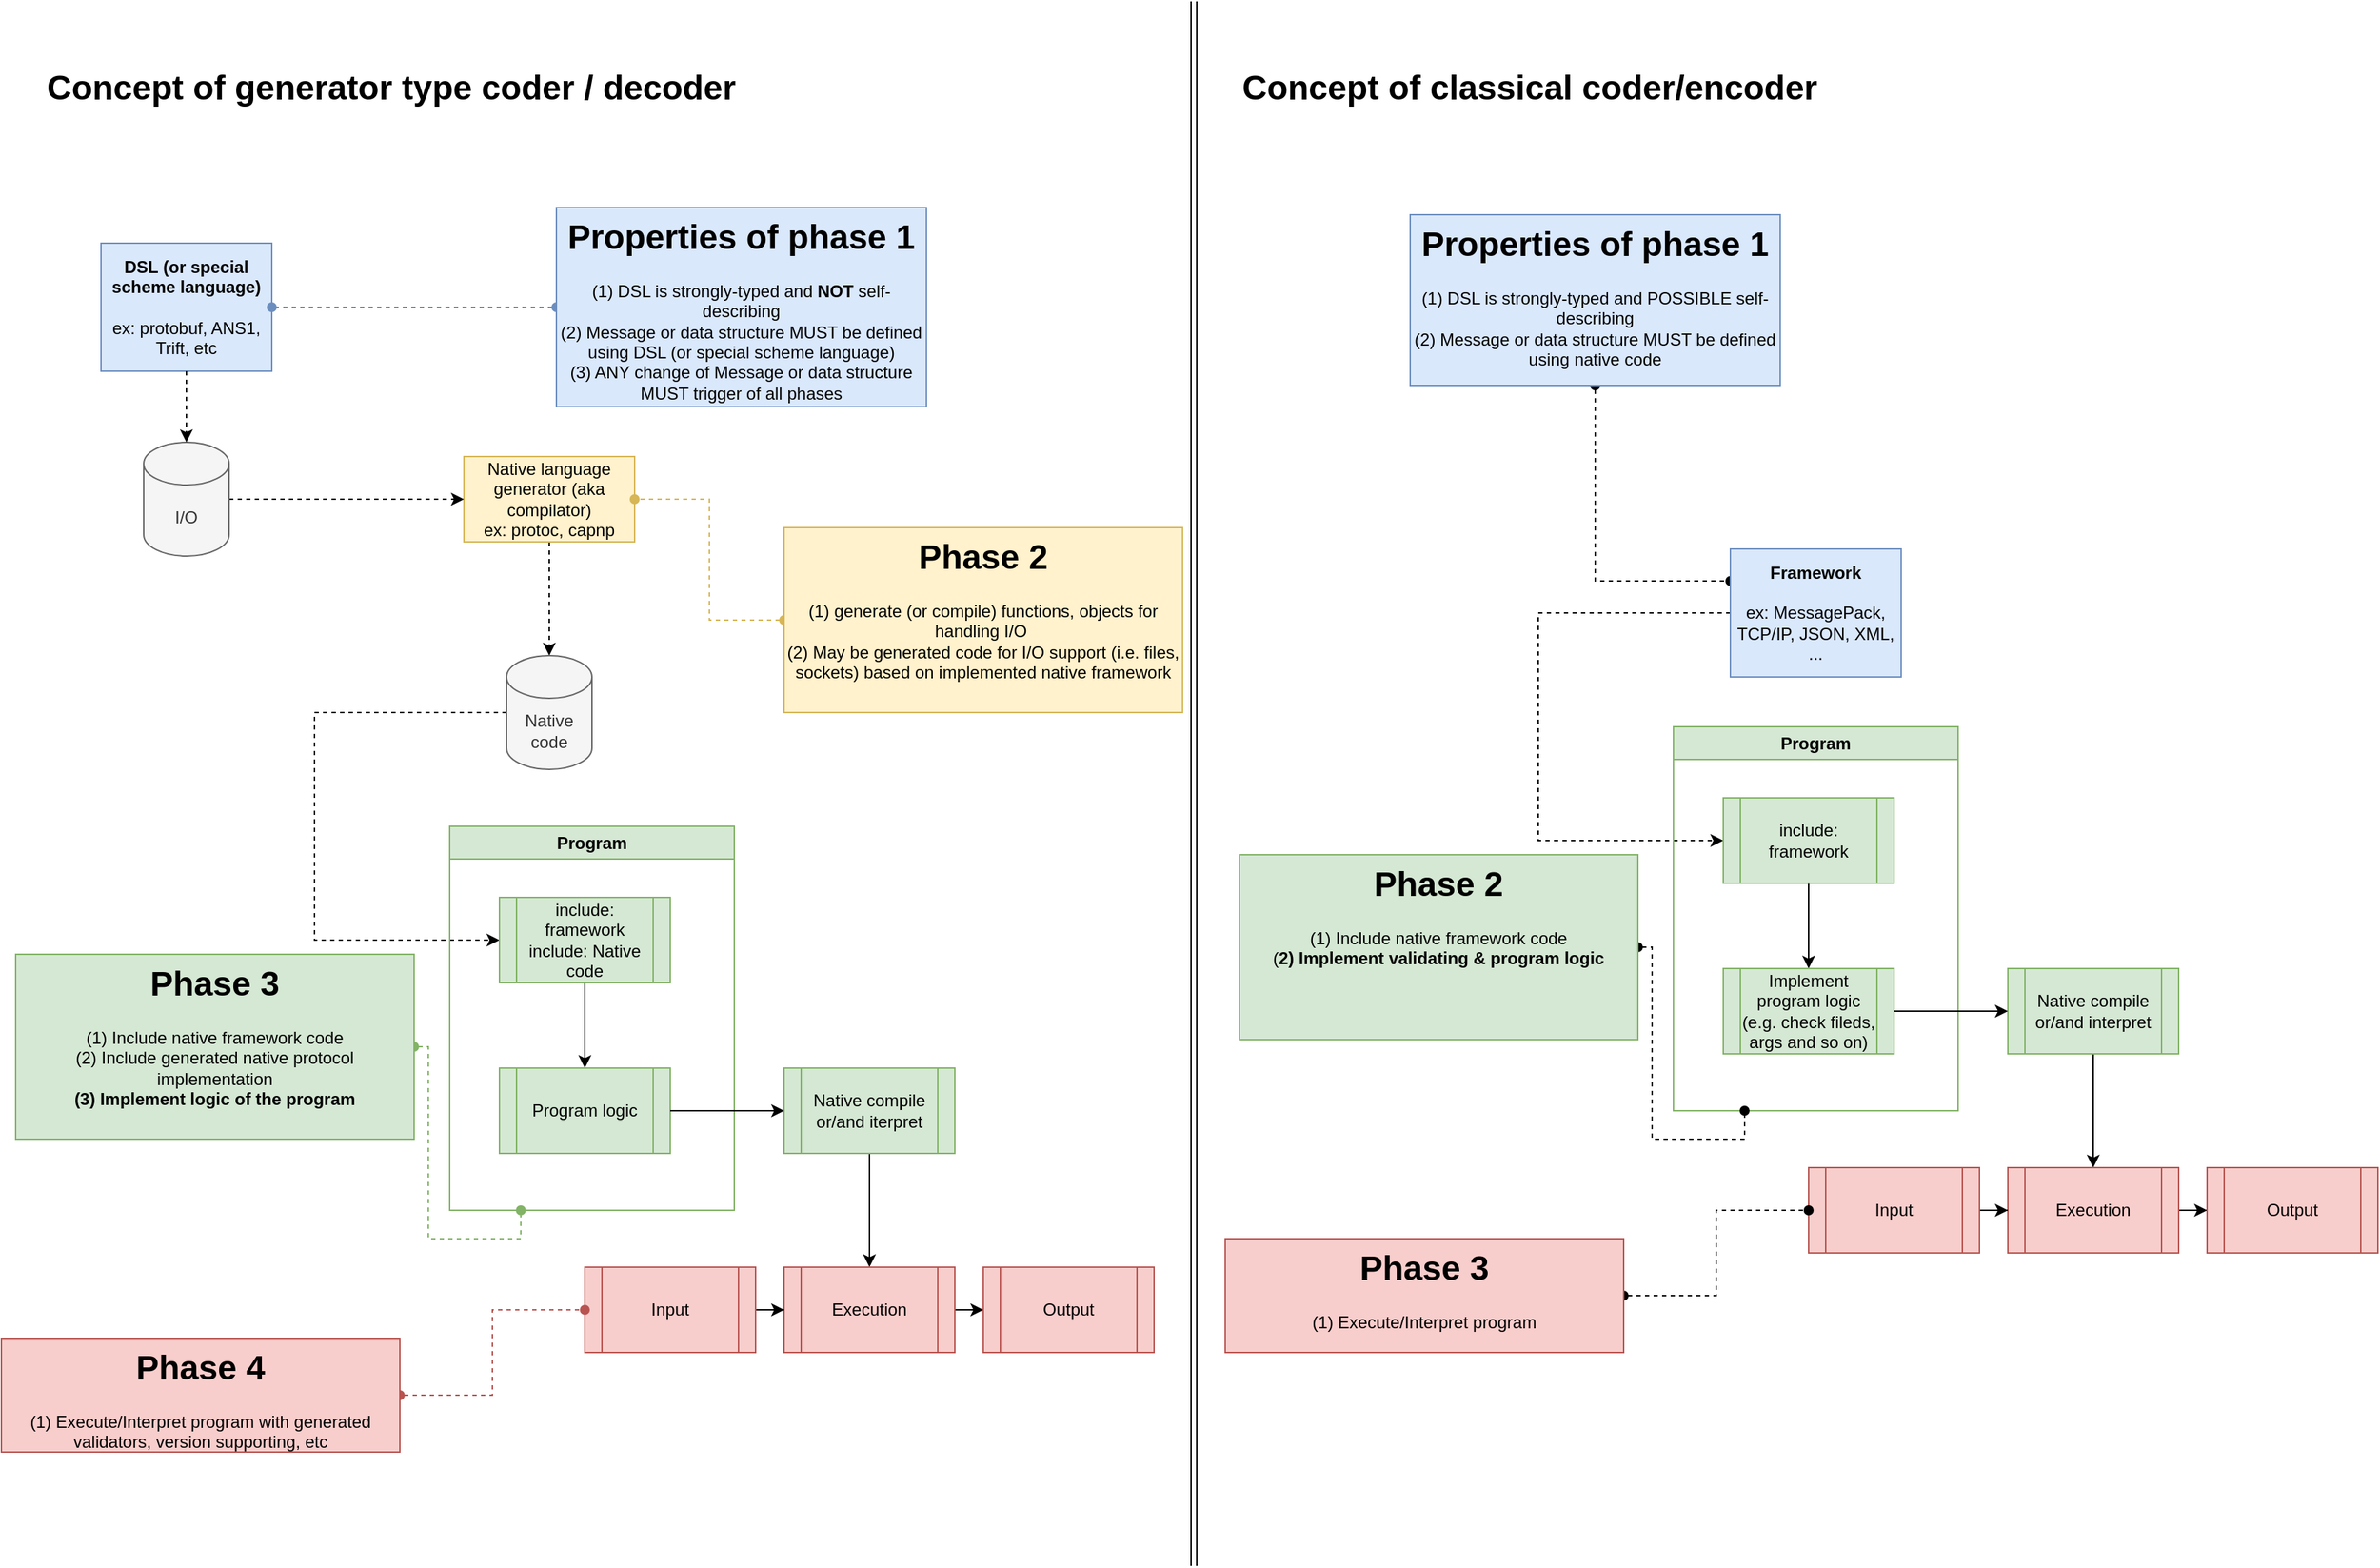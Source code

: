 <mxfile version="26.2.15" pages="3">
  <diagram name="Abstract | Generator (NOT self described) vs classical encoder (self described)" id="X5OAG5Ydf3balr8mXAgO">
    <mxGraphModel dx="925" dy="706" grid="1" gridSize="10" guides="1" tooltips="1" connect="1" arrows="1" fold="1" page="1" pageScale="1" pageWidth="850" pageHeight="1100" math="0" shadow="0">
      <root>
        <mxCell id="0" />
        <mxCell id="1" parent="0" />
        <mxCell id="KIn11yNOHkgd2Ri82VPq-1" value="&lt;b&gt;DSL&amp;nbsp;&lt;span style=&quot;text-align: left;&quot;&gt;(or special scheme language)&lt;br&gt;&lt;/span&gt;&lt;/b&gt;&lt;br&gt;ex: protobuf, ANS1, Trift, etc" style="rounded=0;whiteSpace=wrap;html=1;fillColor=#dae8fc;strokeColor=#6c8ebf;" vertex="1" parent="1">
          <mxGeometry x="80" y="170" width="120" height="90" as="geometry" />
        </mxCell>
        <mxCell id="KIn11yNOHkgd2Ri82VPq-2" value="&lt;h1 style=&quot;margin-top: 0px;&quot;&gt;Concept of generator type coder / decoder&lt;/h1&gt;&lt;p&gt;&lt;br&gt;&lt;/p&gt;" style="text;html=1;whiteSpace=wrap;overflow=hidden;rounded=0;" vertex="1" parent="1">
          <mxGeometry x="40" y="40" width="710" height="120" as="geometry" />
        </mxCell>
        <mxCell id="KIn11yNOHkgd2Ri82VPq-8" style="edgeStyle=orthogonalEdgeStyle;rounded=0;orthogonalLoop=1;jettySize=auto;html=1;dashed=1;" edge="1" parent="1" source="KIn11yNOHkgd2Ri82VPq-3" target="KIn11yNOHkgd2Ri82VPq-7">
          <mxGeometry relative="1" as="geometry" />
        </mxCell>
        <mxCell id="KIn11yNOHkgd2Ri82VPq-3" value="Native language generator (aka compilator)&lt;br&gt;ex: protoc, capnp" style="rounded=0;whiteSpace=wrap;html=1;fillColor=#fff2cc;strokeColor=#d6b656;" vertex="1" parent="1">
          <mxGeometry x="335" y="320" width="120" height="60" as="geometry" />
        </mxCell>
        <mxCell id="KIn11yNOHkgd2Ri82VPq-6" style="edgeStyle=orthogonalEdgeStyle;rounded=0;orthogonalLoop=1;jettySize=auto;html=1;dashed=1;" edge="1" parent="1" source="KIn11yNOHkgd2Ri82VPq-4" target="KIn11yNOHkgd2Ri82VPq-3">
          <mxGeometry relative="1" as="geometry" />
        </mxCell>
        <mxCell id="KIn11yNOHkgd2Ri82VPq-4" value="I/O" style="shape=cylinder3;whiteSpace=wrap;html=1;boundedLbl=1;backgroundOutline=1;size=15;fillColor=#f5f5f5;fontColor=#333333;strokeColor=#666666;" vertex="1" parent="1">
          <mxGeometry x="110" y="310" width="60" height="80" as="geometry" />
        </mxCell>
        <mxCell id="KIn11yNOHkgd2Ri82VPq-5" style="edgeStyle=orthogonalEdgeStyle;rounded=0;orthogonalLoop=1;jettySize=auto;html=1;entryX=0.5;entryY=0;entryDx=0;entryDy=0;entryPerimeter=0;dashed=1;" edge="1" parent="1" source="KIn11yNOHkgd2Ri82VPq-1" target="KIn11yNOHkgd2Ri82VPq-4">
          <mxGeometry relative="1" as="geometry" />
        </mxCell>
        <mxCell id="KIn11yNOHkgd2Ri82VPq-10" style="edgeStyle=orthogonalEdgeStyle;rounded=0;orthogonalLoop=1;jettySize=auto;html=1;entryX=0;entryY=0.5;entryDx=0;entryDy=0;dashed=1;" edge="1" parent="1" source="KIn11yNOHkgd2Ri82VPq-7" target="KIn11yNOHkgd2Ri82VPq-9">
          <mxGeometry relative="1" as="geometry">
            <Array as="points">
              <mxPoint x="230" y="500" />
              <mxPoint x="230" y="660" />
            </Array>
          </mxGeometry>
        </mxCell>
        <mxCell id="KIn11yNOHkgd2Ri82VPq-7" value="Native code" style="shape=cylinder3;whiteSpace=wrap;html=1;boundedLbl=1;backgroundOutline=1;size=15;fillColor=#f5f5f5;fontColor=#333333;strokeColor=#666666;" vertex="1" parent="1">
          <mxGeometry x="365" y="460" width="60" height="80" as="geometry" />
        </mxCell>
        <mxCell id="KIn11yNOHkgd2Ri82VPq-12" value="Program" style="swimlane;whiteSpace=wrap;html=1;fillColor=#d5e8d4;strokeColor=#82b366;" vertex="1" parent="1">
          <mxGeometry x="325" y="580" width="200" height="270" as="geometry" />
        </mxCell>
        <mxCell id="KIn11yNOHkgd2Ri82VPq-14" style="edgeStyle=orthogonalEdgeStyle;rounded=0;orthogonalLoop=1;jettySize=auto;html=1;" edge="1" parent="KIn11yNOHkgd2Ri82VPq-12" source="KIn11yNOHkgd2Ri82VPq-9" target="KIn11yNOHkgd2Ri82VPq-13">
          <mxGeometry relative="1" as="geometry" />
        </mxCell>
        <mxCell id="KIn11yNOHkgd2Ri82VPq-9" value="include: framework&lt;br&gt;include: Native code" style="shape=process;whiteSpace=wrap;html=1;backgroundOutline=1;fillColor=#d5e8d4;strokeColor=#82b366;" vertex="1" parent="KIn11yNOHkgd2Ri82VPq-12">
          <mxGeometry x="35" y="50" width="120" height="60" as="geometry" />
        </mxCell>
        <mxCell id="KIn11yNOHkgd2Ri82VPq-13" value="Program logic" style="shape=process;whiteSpace=wrap;html=1;backgroundOutline=1;fillColor=#d5e8d4;strokeColor=#82b366;" vertex="1" parent="KIn11yNOHkgd2Ri82VPq-12">
          <mxGeometry x="35" y="170" width="120" height="60" as="geometry" />
        </mxCell>
        <mxCell id="KIn11yNOHkgd2Ri82VPq-19" style="edgeStyle=orthogonalEdgeStyle;rounded=0;orthogonalLoop=1;jettySize=auto;html=1;" edge="1" parent="1" source="KIn11yNOHkgd2Ri82VPq-16" target="KIn11yNOHkgd2Ri82VPq-18">
          <mxGeometry relative="1" as="geometry" />
        </mxCell>
        <mxCell id="KIn11yNOHkgd2Ri82VPq-16" value="Native compile or/and iterpret" style="shape=process;whiteSpace=wrap;html=1;backgroundOutline=1;fillColor=#d5e8d4;strokeColor=#82b366;" vertex="1" parent="1">
          <mxGeometry x="560" y="750" width="120" height="60" as="geometry" />
        </mxCell>
        <mxCell id="KIn11yNOHkgd2Ri82VPq-17" style="edgeStyle=orthogonalEdgeStyle;rounded=0;orthogonalLoop=1;jettySize=auto;html=1;entryX=0;entryY=0.5;entryDx=0;entryDy=0;" edge="1" parent="1" source="KIn11yNOHkgd2Ri82VPq-13" target="KIn11yNOHkgd2Ri82VPq-16">
          <mxGeometry relative="1" as="geometry" />
        </mxCell>
        <mxCell id="KIn11yNOHkgd2Ri82VPq-25" style="edgeStyle=orthogonalEdgeStyle;rounded=0;orthogonalLoop=1;jettySize=auto;html=1;" edge="1" parent="1" source="KIn11yNOHkgd2Ri82VPq-18" target="KIn11yNOHkgd2Ri82VPq-24">
          <mxGeometry relative="1" as="geometry" />
        </mxCell>
        <mxCell id="KIn11yNOHkgd2Ri82VPq-18" value="Execution" style="shape=process;whiteSpace=wrap;html=1;backgroundOutline=1;fillColor=#f8cecc;strokeColor=#b85450;" vertex="1" parent="1">
          <mxGeometry x="560" y="890" width="120" height="60" as="geometry" />
        </mxCell>
        <mxCell id="KIn11yNOHkgd2Ri82VPq-23" style="edgeStyle=orthogonalEdgeStyle;rounded=0;orthogonalLoop=1;jettySize=auto;html=1;" edge="1" parent="1" source="KIn11yNOHkgd2Ri82VPq-22" target="KIn11yNOHkgd2Ri82VPq-18">
          <mxGeometry relative="1" as="geometry" />
        </mxCell>
        <mxCell id="KIn11yNOHkgd2Ri82VPq-22" value="Input" style="shape=process;whiteSpace=wrap;html=1;backgroundOutline=1;fillColor=#f8cecc;strokeColor=#b85450;" vertex="1" parent="1">
          <mxGeometry x="420" y="890" width="120" height="60" as="geometry" />
        </mxCell>
        <mxCell id="KIn11yNOHkgd2Ri82VPq-24" value="Output" style="shape=process;whiteSpace=wrap;html=1;backgroundOutline=1;fillColor=#f8cecc;strokeColor=#b85450;" vertex="1" parent="1">
          <mxGeometry x="700" y="890" width="120" height="60" as="geometry" />
        </mxCell>
        <mxCell id="KIn11yNOHkgd2Ri82VPq-27" style="edgeStyle=orthogonalEdgeStyle;rounded=0;orthogonalLoop=1;jettySize=auto;html=1;entryX=1;entryY=0.5;entryDx=0;entryDy=0;dashed=1;startArrow=oval;startFill=1;endArrow=oval;endFill=1;fillColor=#dae8fc;strokeColor=#6c8ebf;" edge="1" parent="1" source="KIn11yNOHkgd2Ri82VPq-26" target="KIn11yNOHkgd2Ri82VPq-1">
          <mxGeometry relative="1" as="geometry" />
        </mxCell>
        <mxCell id="KIn11yNOHkgd2Ri82VPq-26" value="&lt;h1 style=&quot;margin-top: 0px;&quot;&gt;Properties of phase 1&lt;/h1&gt;&lt;p&gt;(1) DSL is strongly-typed and&amp;nbsp;&lt;b style=&quot;background-color: transparent; color: light-dark(rgb(0, 0, 0), rgb(255, 255, 255));&quot;&gt;NOT&amp;nbsp;&lt;/b&gt;&lt;span style=&quot;background-color: transparent; color: light-dark(rgb(0, 0, 0), rgb(255, 255, 255));&quot;&gt;self-describing&lt;br&gt;&lt;/span&gt;&lt;span style=&quot;background-color: transparent; color: light-dark(rgb(0, 0, 0), rgb(255, 255, 255));&quot;&gt;(2) Message or data structure MUST be defined using DSL (or special scheme language)&lt;br&gt;&lt;/span&gt;&lt;span style=&quot;background-color: transparent; color: light-dark(rgb(0, 0, 0), rgb(255, 255, 255));&quot;&gt;(3) ANY change of Message or data structure MUST trigger of all phases&lt;/span&gt;&lt;/p&gt;" style="text;html=1;whiteSpace=wrap;overflow=hidden;rounded=0;fillColor=#dae8fc;strokeColor=#6c8ebf;align=center;" vertex="1" parent="1">
          <mxGeometry x="400" y="145" width="260" height="140" as="geometry" />
        </mxCell>
        <mxCell id="KIn11yNOHkgd2Ri82VPq-29" style="edgeStyle=orthogonalEdgeStyle;rounded=0;orthogonalLoop=1;jettySize=auto;html=1;entryX=1;entryY=0.5;entryDx=0;entryDy=0;fillColor=#fff2cc;strokeColor=#d6b656;dashed=1;startArrow=oval;startFill=1;endArrow=oval;endFill=1;" edge="1" parent="1" source="KIn11yNOHkgd2Ri82VPq-28" target="KIn11yNOHkgd2Ri82VPq-3">
          <mxGeometry relative="1" as="geometry" />
        </mxCell>
        <mxCell id="KIn11yNOHkgd2Ri82VPq-28" value="&lt;h1 style=&quot;margin-top: 0px;&quot;&gt;Phase 2&lt;/h1&gt;&lt;p&gt;(1) generate (or compile) functions, objects for handling I/O&amp;nbsp;&lt;br&gt;(2) May be generated code for I/O support (i.e. files, sockets) based on implemented native framework&lt;/p&gt;" style="text;html=1;whiteSpace=wrap;overflow=hidden;rounded=0;fillColor=#fff2cc;strokeColor=#d6b656;align=center;" vertex="1" parent="1">
          <mxGeometry x="560" y="370" width="280" height="130" as="geometry" />
        </mxCell>
        <mxCell id="KIn11yNOHkgd2Ri82VPq-31" style="edgeStyle=orthogonalEdgeStyle;rounded=0;orthogonalLoop=1;jettySize=auto;html=1;entryX=0.25;entryY=1;entryDx=0;entryDy=0;dashed=1;startArrow=oval;startFill=1;endArrow=oval;endFill=1;fillColor=#d5e8d4;strokeColor=#82b366;" edge="1" parent="1" source="KIn11yNOHkgd2Ri82VPq-30" target="KIn11yNOHkgd2Ri82VPq-12">
          <mxGeometry relative="1" as="geometry">
            <Array as="points">
              <mxPoint x="310" y="735" />
              <mxPoint x="310" y="870" />
              <mxPoint x="375" y="870" />
            </Array>
          </mxGeometry>
        </mxCell>
        <mxCell id="KIn11yNOHkgd2Ri82VPq-30" value="&lt;h1 style=&quot;margin-top: 0px;&quot;&gt;Phase 3&lt;/h1&gt;&lt;p&gt;(1) Include native framework code&lt;br&gt;(2) Include generated native protocol implementation&lt;br&gt;&lt;b&gt;(3) Implement logic of the program&lt;/b&gt;&lt;/p&gt;" style="text;html=1;whiteSpace=wrap;overflow=hidden;rounded=0;fillColor=#d5e8d4;strokeColor=#82b366;align=center;" vertex="1" parent="1">
          <mxGeometry x="20" y="670" width="280" height="130" as="geometry" />
        </mxCell>
        <mxCell id="KIn11yNOHkgd2Ri82VPq-33" style="edgeStyle=orthogonalEdgeStyle;rounded=0;orthogonalLoop=1;jettySize=auto;html=1;entryX=0;entryY=0.5;entryDx=0;entryDy=0;dashed=1;startArrow=oval;startFill=1;endArrow=oval;endFill=1;fillColor=#f8cecc;strokeColor=#b85450;" edge="1" parent="1" source="KIn11yNOHkgd2Ri82VPq-32" target="KIn11yNOHkgd2Ri82VPq-22">
          <mxGeometry relative="1" as="geometry" />
        </mxCell>
        <mxCell id="KIn11yNOHkgd2Ri82VPq-32" value="&lt;h1 style=&quot;margin-top: 0px;&quot;&gt;Phase 4&lt;/h1&gt;&lt;p&gt;(1) Execute/Interpret program with generated validators, version supporting, etc&lt;/p&gt;" style="text;html=1;whiteSpace=wrap;overflow=hidden;rounded=0;fillColor=#f8cecc;strokeColor=#b85450;align=center;" vertex="1" parent="1">
          <mxGeometry x="10" y="940" width="280" height="80" as="geometry" />
        </mxCell>
        <mxCell id="KIn11yNOHkgd2Ri82VPq-35" value="&lt;h1 style=&quot;margin-top: 0px;&quot;&gt;Concept of classical coder/encoder&lt;/h1&gt;" style="text;html=1;whiteSpace=wrap;overflow=hidden;rounded=0;" vertex="1" parent="1">
          <mxGeometry x="880" y="40" width="710" height="120" as="geometry" />
        </mxCell>
        <mxCell id="KIn11yNOHkgd2Ri82VPq-41" style="edgeStyle=orthogonalEdgeStyle;rounded=0;orthogonalLoop=1;jettySize=auto;html=1;entryX=0;entryY=0.5;entryDx=0;entryDy=0;dashed=1;exitX=0;exitY=0.5;exitDx=0;exitDy=0;" edge="1" parent="1" source="KIn11yNOHkgd2Ri82VPq-63" target="KIn11yNOHkgd2Ri82VPq-45">
          <mxGeometry relative="1" as="geometry">
            <Array as="points">
              <mxPoint x="1240" y="430" />
              <mxPoint x="1090" y="430" />
              <mxPoint x="1090" y="590" />
            </Array>
            <mxPoint x="1225" y="430" as="sourcePoint" />
          </mxGeometry>
        </mxCell>
        <mxCell id="KIn11yNOHkgd2Ri82VPq-43" value="Program" style="swimlane;whiteSpace=wrap;html=1;fillColor=#d5e8d4;strokeColor=#82b366;" vertex="1" parent="1">
          <mxGeometry x="1185" y="510" width="200" height="270" as="geometry" />
        </mxCell>
        <mxCell id="KIn11yNOHkgd2Ri82VPq-44" style="edgeStyle=orthogonalEdgeStyle;rounded=0;orthogonalLoop=1;jettySize=auto;html=1;" edge="1" parent="KIn11yNOHkgd2Ri82VPq-43" source="KIn11yNOHkgd2Ri82VPq-45" target="KIn11yNOHkgd2Ri82VPq-46">
          <mxGeometry relative="1" as="geometry" />
        </mxCell>
        <mxCell id="KIn11yNOHkgd2Ri82VPq-45" value="include: framework" style="shape=process;whiteSpace=wrap;html=1;backgroundOutline=1;fillColor=#d5e8d4;strokeColor=#82b366;" vertex="1" parent="KIn11yNOHkgd2Ri82VPq-43">
          <mxGeometry x="35" y="50" width="120" height="60" as="geometry" />
        </mxCell>
        <mxCell id="KIn11yNOHkgd2Ri82VPq-46" value="Implement program logic&lt;br&gt;(e.g. check fileds, args and so on)" style="shape=process;whiteSpace=wrap;html=1;backgroundOutline=1;fillColor=#d5e8d4;strokeColor=#82b366;" vertex="1" parent="KIn11yNOHkgd2Ri82VPq-43">
          <mxGeometry x="35" y="170" width="120" height="60" as="geometry" />
        </mxCell>
        <mxCell id="KIn11yNOHkgd2Ri82VPq-47" style="edgeStyle=orthogonalEdgeStyle;rounded=0;orthogonalLoop=1;jettySize=auto;html=1;" edge="1" parent="1" source="KIn11yNOHkgd2Ri82VPq-48" target="KIn11yNOHkgd2Ri82VPq-51">
          <mxGeometry relative="1" as="geometry" />
        </mxCell>
        <mxCell id="KIn11yNOHkgd2Ri82VPq-48" value="Native compile or/and interpret" style="shape=process;whiteSpace=wrap;html=1;backgroundOutline=1;fillColor=#d5e8d4;strokeColor=#82b366;" vertex="1" parent="1">
          <mxGeometry x="1420" y="680" width="120" height="60" as="geometry" />
        </mxCell>
        <mxCell id="KIn11yNOHkgd2Ri82VPq-49" style="edgeStyle=orthogonalEdgeStyle;rounded=0;orthogonalLoop=1;jettySize=auto;html=1;entryX=0;entryY=0.5;entryDx=0;entryDy=0;" edge="1" parent="1" source="KIn11yNOHkgd2Ri82VPq-46" target="KIn11yNOHkgd2Ri82VPq-48">
          <mxGeometry relative="1" as="geometry" />
        </mxCell>
        <mxCell id="KIn11yNOHkgd2Ri82VPq-50" style="edgeStyle=orthogonalEdgeStyle;rounded=0;orthogonalLoop=1;jettySize=auto;html=1;" edge="1" parent="1" source="KIn11yNOHkgd2Ri82VPq-51" target="KIn11yNOHkgd2Ri82VPq-54">
          <mxGeometry relative="1" as="geometry" />
        </mxCell>
        <mxCell id="KIn11yNOHkgd2Ri82VPq-51" value="Execution" style="shape=process;whiteSpace=wrap;html=1;backgroundOutline=1;fillColor=#f8cecc;strokeColor=#b85450;" vertex="1" parent="1">
          <mxGeometry x="1420" y="820" width="120" height="60" as="geometry" />
        </mxCell>
        <mxCell id="KIn11yNOHkgd2Ri82VPq-52" style="edgeStyle=orthogonalEdgeStyle;rounded=0;orthogonalLoop=1;jettySize=auto;html=1;" edge="1" parent="1" source="KIn11yNOHkgd2Ri82VPq-53" target="KIn11yNOHkgd2Ri82VPq-51">
          <mxGeometry relative="1" as="geometry" />
        </mxCell>
        <mxCell id="KIn11yNOHkgd2Ri82VPq-53" value="Input" style="shape=process;whiteSpace=wrap;html=1;backgroundOutline=1;fillColor=#f8cecc;strokeColor=#b85450;" vertex="1" parent="1">
          <mxGeometry x="1280" y="820" width="120" height="60" as="geometry" />
        </mxCell>
        <mxCell id="KIn11yNOHkgd2Ri82VPq-54" value="Output" style="shape=process;whiteSpace=wrap;html=1;backgroundOutline=1;fillColor=#f8cecc;strokeColor=#b85450;" vertex="1" parent="1">
          <mxGeometry x="1560" y="820" width="120" height="60" as="geometry" />
        </mxCell>
        <mxCell id="KIn11yNOHkgd2Ri82VPq-64" style="edgeStyle=orthogonalEdgeStyle;rounded=0;orthogonalLoop=1;jettySize=auto;html=1;entryX=0;entryY=0.25;entryDx=0;entryDy=0;dashed=1;startArrow=oval;startFill=1;endArrow=oval;endFill=1;" edge="1" parent="1" source="KIn11yNOHkgd2Ri82VPq-56" target="KIn11yNOHkgd2Ri82VPq-63">
          <mxGeometry relative="1" as="geometry" />
        </mxCell>
        <mxCell id="KIn11yNOHkgd2Ri82VPq-56" value="&lt;h1 style=&quot;margin-top: 0px;&quot;&gt;Properties of phase 1&lt;/h1&gt;&lt;p&gt;(1) DSL is strongly-typed and&lt;span style=&quot;background-color: transparent; color: light-dark(rgb(0, 0, 0), rgb(255, 255, 255));&quot;&gt;&amp;nbsp;POSSIBLE self-describing&lt;br&gt;&lt;/span&gt;&lt;span style=&quot;background-color: transparent; color: light-dark(rgb(0, 0, 0), rgb(255, 255, 255));&quot;&gt;(2) Message or data structure MUST be defined using native code&lt;/span&gt;&lt;/p&gt;" style="text;html=1;whiteSpace=wrap;overflow=hidden;rounded=0;fillColor=#dae8fc;strokeColor=#6c8ebf;align=center;" vertex="1" parent="1">
          <mxGeometry x="1000" y="150" width="260" height="120" as="geometry" />
        </mxCell>
        <mxCell id="KIn11yNOHkgd2Ri82VPq-59" style="edgeStyle=orthogonalEdgeStyle;rounded=0;orthogonalLoop=1;jettySize=auto;html=1;entryX=0.25;entryY=1;entryDx=0;entryDy=0;dashed=1;startArrow=oval;startFill=1;endArrow=oval;endFill=1;" edge="1" parent="1" source="KIn11yNOHkgd2Ri82VPq-60" target="KIn11yNOHkgd2Ri82VPq-43">
          <mxGeometry relative="1" as="geometry">
            <Array as="points">
              <mxPoint x="1170" y="665" />
              <mxPoint x="1170" y="800" />
              <mxPoint x="1235" y="800" />
            </Array>
          </mxGeometry>
        </mxCell>
        <mxCell id="KIn11yNOHkgd2Ri82VPq-60" value="&lt;h1 style=&quot;margin-top: 0px;&quot;&gt;Phase 2&lt;/h1&gt;&lt;p&gt;(1) Include native framework code&lt;br&gt;(&lt;b&gt;2) Implement validating &amp;amp; program logic&lt;/b&gt;&lt;/p&gt;" style="text;html=1;whiteSpace=wrap;overflow=hidden;rounded=0;fillColor=#d5e8d4;strokeColor=#82b366;align=center;" vertex="1" parent="1">
          <mxGeometry x="880" y="600" width="280" height="130" as="geometry" />
        </mxCell>
        <mxCell id="KIn11yNOHkgd2Ri82VPq-61" style="edgeStyle=orthogonalEdgeStyle;rounded=0;orthogonalLoop=1;jettySize=auto;html=1;entryX=0;entryY=0.5;entryDx=0;entryDy=0;dashed=1;startArrow=oval;startFill=1;endArrow=oval;endFill=1;" edge="1" parent="1" source="KIn11yNOHkgd2Ri82VPq-62" target="KIn11yNOHkgd2Ri82VPq-53">
          <mxGeometry relative="1" as="geometry" />
        </mxCell>
        <mxCell id="KIn11yNOHkgd2Ri82VPq-62" value="&lt;h1 style=&quot;margin-top: 0px;&quot;&gt;Phase 3&lt;/h1&gt;&lt;p&gt;(1) Execute/Interpret program&lt;/p&gt;" style="text;html=1;whiteSpace=wrap;overflow=hidden;rounded=0;fillColor=#f8cecc;strokeColor=#b85450;align=center;" vertex="1" parent="1">
          <mxGeometry x="870" y="870" width="280" height="80" as="geometry" />
        </mxCell>
        <mxCell id="KIn11yNOHkgd2Ri82VPq-63" value="&lt;b&gt;&lt;span style=&quot;text-align: left;&quot;&gt;Framework&lt;br&gt;&lt;/span&gt;&lt;/b&gt;&lt;br&gt;ex: MessagePack, TCP/IP, JSON, XML, ..." style="rounded=0;whiteSpace=wrap;html=1;fillColor=#dae8fc;strokeColor=#6c8ebf;" vertex="1" parent="1">
          <mxGeometry x="1225" y="385" width="120" height="90" as="geometry" />
        </mxCell>
        <mxCell id="3DVlv3MqCXlHtzi9QkQt-1" value="" style="shape=link;html=1;rounded=0;fontStyle=1" edge="1" parent="1">
          <mxGeometry width="100" relative="1" as="geometry">
            <mxPoint x="848" y="1100" as="sourcePoint" />
            <mxPoint x="848" as="targetPoint" />
          </mxGeometry>
        </mxCell>
      </root>
    </mxGraphModel>
  </diagram>
  <diagram id="QgpbGJzLyyaXbXv3fgDf" name="Cap&#39;n proto">
    <mxGraphModel dx="1018" dy="777" grid="1" gridSize="10" guides="1" tooltips="1" connect="1" arrows="1" fold="1" page="1" pageScale="1" pageWidth="850" pageHeight="1100" math="0" shadow="0">
      <root>
        <mxCell id="0" />
        <mxCell id="1" parent="0" />
        <mxCell id="wCRvBSULdecB77Rgrd9Q-3" style="edgeStyle=orthogonalEdgeStyle;rounded=0;orthogonalLoop=1;jettySize=auto;html=1;entryX=0;entryY=0.5;entryDx=0;entryDy=0;" edge="1" parent="1" source="32I527qwS_ChsZ_kwwsu-1" target="wCRvBSULdecB77Rgrd9Q-2">
          <mxGeometry relative="1" as="geometry" />
        </mxCell>
        <mxCell id="32I527qwS_ChsZ_kwwsu-1" value="Actor" style="shape=umlActor;verticalLabelPosition=bottom;verticalAlign=top;html=1;outlineConnect=0;" vertex="1" parent="1">
          <mxGeometry x="70" y="340" width="30" height="60" as="geometry" />
        </mxCell>
        <mxCell id="wCRvBSULdecB77Rgrd9Q-1" value="&lt;h1 style=&quot;margin-top: 0px;&quot;&gt;Cap&#39;n proto&lt;/h1&gt;&lt;div&gt;Flow from development to execution&lt;br&gt;&lt;br&gt;*&amp;nbsp;https://capnproto.org/&lt;br&gt;**&amp;nbsp;https://capnproto.org/language.html&lt;/div&gt;" style="text;html=1;whiteSpace=wrap;overflow=hidden;rounded=0;" vertex="1" parent="1">
          <mxGeometry x="40" y="40" width="760" height="120" as="geometry" />
        </mxCell>
        <mxCell id="_drUI_hjqAuGm0xDe3Vb-2" value="Write &amp;amp; store" style="edgeStyle=orthogonalEdgeStyle;rounded=0;orthogonalLoop=1;jettySize=auto;html=1;entryX=0.5;entryY=0;entryDx=0;entryDy=0;" edge="1" parent="1" source="wCRvBSULdecB77Rgrd9Q-2" target="_drUI_hjqAuGm0xDe3Vb-1">
          <mxGeometry relative="1" as="geometry" />
        </mxCell>
        <mxCell id="wCRvBSULdecB77Rgrd9Q-2" value="Phase 1: DSL" style="shape=process;whiteSpace=wrap;html=1;backgroundOutline=1;fillColor=#dae8fc;strokeColor=#6c8ebf;" vertex="1" parent="1">
          <mxGeometry x="150" y="340" width="120" height="60" as="geometry" />
        </mxCell>
        <mxCell id="0BBMNT1dq31fxdrY9waS-3" style="edgeStyle=orthogonalEdgeStyle;rounded=0;orthogonalLoop=1;jettySize=auto;html=1;entryX=0.5;entryY=0;entryDx=0;entryDy=0;" edge="1" parent="1" source="wCRvBSULdecB77Rgrd9Q-6" target="wCRvBSULdecB77Rgrd9Q-8">
          <mxGeometry relative="1" as="geometry">
            <mxPoint x="480" y="630" as="targetPoint" />
          </mxGeometry>
        </mxCell>
        <mxCell id="_drUI_hjqAuGm0xDe3Vb-4" value="Include" style="edgeLabel;html=1;align=center;verticalAlign=middle;resizable=0;points=[];" vertex="1" connectable="0" parent="0BBMNT1dq31fxdrY9waS-3">
          <mxGeometry x="-0.345" relative="1" as="geometry">
            <mxPoint as="offset" />
          </mxGeometry>
        </mxCell>
        <mxCell id="wCRvBSULdecB77Rgrd9Q-6" value="Disk / Repo" style="shape=cylinder3;whiteSpace=wrap;html=1;boundedLbl=1;backgroundOutline=1;size=15;fillColor=#f5f5f5;fontColor=#333333;strokeColor=#666666;" vertex="1" parent="1">
          <mxGeometry x="390" y="450" width="70" height="80" as="geometry" />
        </mxCell>
        <mxCell id="wCRvBSULdecB77Rgrd9Q-7" value="Store" style="edgeStyle=orthogonalEdgeStyle;rounded=0;orthogonalLoop=1;jettySize=auto;html=1;entryX=0;entryY=0.5;entryDx=0;entryDy=0;entryPerimeter=0;exitX=1;exitY=0.5;exitDx=0;exitDy=0;" edge="1" parent="1" source="_drUI_hjqAuGm0xDe3Vb-1" target="wCRvBSULdecB77Rgrd9Q-6">
          <mxGeometry relative="1" as="geometry" />
        </mxCell>
        <mxCell id="HxYFKKWmuiSxiEJeu791-2" style="edgeStyle=orthogonalEdgeStyle;rounded=0;orthogonalLoop=1;jettySize=auto;html=1;entryX=0.5;entryY=0;entryDx=0;entryDy=0;" edge="1" parent="1" source="wCRvBSULdecB77Rgrd9Q-8" target="HxYFKKWmuiSxiEJeu791-1">
          <mxGeometry relative="1" as="geometry" />
        </mxCell>
        <mxCell id="wCRvBSULdecB77Rgrd9Q-8" value="Phase 3: Implement program" style="shape=process;whiteSpace=wrap;html=1;backgroundOutline=1;fillColor=#d5e8d4;strokeColor=#82b366;" vertex="1" parent="1">
          <mxGeometry x="365" y="570" width="120" height="60" as="geometry" />
        </mxCell>
        <mxCell id="0BBMNT1dq31fxdrY9waS-1" value="CnP Framework" style="shape=process;whiteSpace=wrap;html=1;backgroundOutline=1;fillColor=#d5e8d4;strokeColor=#82b366;" vertex="1" parent="1">
          <mxGeometry x="550" y="470" width="120" height="60" as="geometry" />
        </mxCell>
        <mxCell id="0BBMNT1dq31fxdrY9waS-2" style="edgeStyle=orthogonalEdgeStyle;rounded=0;orthogonalLoop=1;jettySize=auto;html=1;entryX=1;entryY=0.5;entryDx=0;entryDy=0;exitX=0.5;exitY=1;exitDx=0;exitDy=0;" edge="1" parent="1" source="0BBMNT1dq31fxdrY9waS-1" target="wCRvBSULdecB77Rgrd9Q-8">
          <mxGeometry relative="1" as="geometry">
            <mxPoint x="510" y="670" as="targetPoint" />
          </mxGeometry>
        </mxCell>
        <mxCell id="_drUI_hjqAuGm0xDe3Vb-3" value="Include" style="edgeLabel;html=1;align=center;verticalAlign=middle;resizable=0;points=[];" vertex="1" connectable="0" parent="0BBMNT1dq31fxdrY9waS-2">
          <mxGeometry x="-0.002" y="2" relative="1" as="geometry">
            <mxPoint as="offset" />
          </mxGeometry>
        </mxCell>
        <mxCell id="_drUI_hjqAuGm0xDe3Vb-1" value="Phase 2: generate Rust code" style="shape=process;whiteSpace=wrap;html=1;backgroundOutline=1;fillColor=#fff2cc;strokeColor=#d6b656;" vertex="1" parent="1">
          <mxGeometry x="150" y="460" width="120" height="60" as="geometry" />
        </mxCell>
        <mxCell id="HxYFKKWmuiSxiEJeu791-7" style="edgeStyle=orthogonalEdgeStyle;rounded=0;orthogonalLoop=1;jettySize=auto;html=1;" edge="1" parent="1" source="HxYFKKWmuiSxiEJeu791-1" target="HxYFKKWmuiSxiEJeu791-6">
          <mxGeometry relative="1" as="geometry" />
        </mxCell>
        <mxCell id="HxYFKKWmuiSxiEJeu791-8" value="upload" style="edgeLabel;html=1;align=center;verticalAlign=middle;resizable=0;points=[];" vertex="1" connectable="0" parent="HxYFKKWmuiSxiEJeu791-7">
          <mxGeometry x="-0.469" y="3" relative="1" as="geometry">
            <mxPoint as="offset" />
          </mxGeometry>
        </mxCell>
        <mxCell id="HxYFKKWmuiSxiEJeu791-1" value="Phase 4: compile PVM program" style="shape=process;whiteSpace=wrap;html=1;backgroundOutline=1;fillColor=#f8cecc;strokeColor=#b85450;" vertex="1" parent="1">
          <mxGeometry x="365" y="690" width="120" height="60" as="geometry" />
        </mxCell>
        <mxCell id="HxYFKKWmuiSxiEJeu791-4" style="edgeStyle=orthogonalEdgeStyle;rounded=0;orthogonalLoop=1;jettySize=auto;html=1;" edge="1" parent="1" source="HxYFKKWmuiSxiEJeu791-3" target="wCRvBSULdecB77Rgrd9Q-8">
          <mxGeometry relative="1" as="geometry" />
        </mxCell>
        <mxCell id="HxYFKKWmuiSxiEJeu791-5" value="include" style="edgeLabel;html=1;align=center;verticalAlign=middle;resizable=0;points=[];" vertex="1" connectable="0" parent="HxYFKKWmuiSxiEJeu791-4">
          <mxGeometry x="0.11" y="-3" relative="1" as="geometry">
            <mxPoint as="offset" />
          </mxGeometry>
        </mxCell>
        <mxCell id="HxYFKKWmuiSxiEJeu791-3" value="QF SmartContract &lt;br&gt;Framework" style="shape=process;whiteSpace=wrap;html=1;backgroundOutline=1;fillColor=#d5e8d4;strokeColor=#82b366;" vertex="1" parent="1">
          <mxGeometry x="150" y="570" width="120" height="60" as="geometry" />
        </mxCell>
        <mxCell id="HxYFKKWmuiSxiEJeu791-6" value="&amp;nbsp;QF Network" style="shape=cylinder3;whiteSpace=wrap;html=1;boundedLbl=1;backgroundOutline=1;size=15;fillColor=#f5f5f5;strokeColor=#666666;fontColor=#333333;" vertex="1" parent="1">
          <mxGeometry x="610" y="680" width="60" height="80" as="geometry" />
        </mxCell>
      </root>
    </mxGraphModel>
  </diagram>
  <diagram id="_e1HIF3OAqtcux3foZFX" name="Borsh &amp; SCALE">
    <mxGraphModel dx="1273" dy="971" grid="1" gridSize="10" guides="1" tooltips="1" connect="1" arrows="1" fold="1" page="1" pageScale="1" pageWidth="850" pageHeight="1100" math="0" shadow="0">
      <root>
        <mxCell id="0" />
        <mxCell id="1" parent="0" />
        <mxCell id="sNuEDrhXY9Jhk0j019ss-2" value="Actor" style="shape=umlActor;verticalLabelPosition=bottom;verticalAlign=top;html=1;outlineConnect=0;" vertex="1" parent="1">
          <mxGeometry x="180" y="340" width="30" height="60" as="geometry" />
        </mxCell>
        <mxCell id="sNuEDrhXY9Jhk0j019ss-5" style="edgeStyle=orthogonalEdgeStyle;rounded=0;orthogonalLoop=1;jettySize=auto;html=1;entryX=0.5;entryY=0;entryDx=0;entryDy=0;" edge="1" parent="1" source="sNuEDrhXY9Jhk0j019ss-7" target="sNuEDrhXY9Jhk0j019ss-10">
          <mxGeometry relative="1" as="geometry">
            <mxPoint x="480" y="630" as="targetPoint" />
          </mxGeometry>
        </mxCell>
        <mxCell id="sNuEDrhXY9Jhk0j019ss-6" value="Include" style="edgeLabel;html=1;align=center;verticalAlign=middle;resizable=0;points=[];" vertex="1" connectable="0" parent="sNuEDrhXY9Jhk0j019ss-5">
          <mxGeometry x="-0.345" relative="1" as="geometry">
            <mxPoint as="offset" />
          </mxGeometry>
        </mxCell>
        <mxCell id="sNuEDrhXY9Jhk0j019ss-7" value="Disk / Repo" style="shape=cylinder3;whiteSpace=wrap;html=1;boundedLbl=1;backgroundOutline=1;size=15;fillColor=#f5f5f5;fontColor=#333333;strokeColor=#666666;" vertex="1" parent="1">
          <mxGeometry x="390" y="450" width="70" height="80" as="geometry" />
        </mxCell>
        <mxCell id="sNuEDrhXY9Jhk0j019ss-8" value="Implement" style="edgeStyle=orthogonalEdgeStyle;rounded=0;orthogonalLoop=1;jettySize=auto;html=1;entryX=0.208;entryY=0;entryDx=0;entryDy=0;entryPerimeter=0;exitX=1;exitY=0.333;exitDx=0;exitDy=0;exitPerimeter=0;" edge="1" parent="1" source="sNuEDrhXY9Jhk0j019ss-2" target="sNuEDrhXY9Jhk0j019ss-10">
          <mxGeometry relative="1" as="geometry">
            <mxPoint x="270" y="490" as="sourcePoint" />
            <Array as="points">
              <mxPoint x="270" y="360" />
              <mxPoint x="270" y="540" />
              <mxPoint x="390" y="540" />
            </Array>
          </mxGeometry>
        </mxCell>
        <mxCell id="sNuEDrhXY9Jhk0j019ss-9" style="edgeStyle=orthogonalEdgeStyle;rounded=0;orthogonalLoop=1;jettySize=auto;html=1;entryX=0.5;entryY=0;entryDx=0;entryDy=0;" edge="1" parent="1" source="sNuEDrhXY9Jhk0j019ss-10" target="sNuEDrhXY9Jhk0j019ss-17">
          <mxGeometry relative="1" as="geometry" />
        </mxCell>
        <mxCell id="sNuEDrhXY9Jhk0j019ss-10" value="Phase 1: Implement program" style="shape=process;whiteSpace=wrap;html=1;backgroundOutline=1;fillColor=#d5e8d4;strokeColor=#82b366;" vertex="1" parent="1">
          <mxGeometry x="365" y="570" width="120" height="60" as="geometry" />
        </mxCell>
        <mxCell id="sNuEDrhXY9Jhk0j019ss-15" style="edgeStyle=orthogonalEdgeStyle;rounded=0;orthogonalLoop=1;jettySize=auto;html=1;" edge="1" parent="1" source="sNuEDrhXY9Jhk0j019ss-17" target="sNuEDrhXY9Jhk0j019ss-21">
          <mxGeometry relative="1" as="geometry" />
        </mxCell>
        <mxCell id="sNuEDrhXY9Jhk0j019ss-16" value="upload" style="edgeLabel;html=1;align=center;verticalAlign=middle;resizable=0;points=[];" vertex="1" connectable="0" parent="sNuEDrhXY9Jhk0j019ss-15">
          <mxGeometry x="-0.469" y="3" relative="1" as="geometry">
            <mxPoint as="offset" />
          </mxGeometry>
        </mxCell>
        <mxCell id="sNuEDrhXY9Jhk0j019ss-17" value="Phase 2: compile PVM program" style="shape=process;whiteSpace=wrap;html=1;backgroundOutline=1;fillColor=#f8cecc;strokeColor=#b85450;" vertex="1" parent="1">
          <mxGeometry x="365" y="690" width="120" height="60" as="geometry" />
        </mxCell>
        <mxCell id="sNuEDrhXY9Jhk0j019ss-18" style="edgeStyle=orthogonalEdgeStyle;rounded=0;orthogonalLoop=1;jettySize=auto;html=1;" edge="1" parent="1" source="sNuEDrhXY9Jhk0j019ss-20" target="sNuEDrhXY9Jhk0j019ss-10">
          <mxGeometry relative="1" as="geometry" />
        </mxCell>
        <mxCell id="sNuEDrhXY9Jhk0j019ss-19" value="include" style="edgeLabel;html=1;align=center;verticalAlign=middle;resizable=0;points=[];" vertex="1" connectable="0" parent="sNuEDrhXY9Jhk0j019ss-18">
          <mxGeometry x="0.11" y="-3" relative="1" as="geometry">
            <mxPoint as="offset" />
          </mxGeometry>
        </mxCell>
        <mxCell id="sNuEDrhXY9Jhk0j019ss-20" value="QF SmartContract &lt;br&gt;Framework" style="shape=process;whiteSpace=wrap;html=1;backgroundOutline=1;fillColor=#d5e8d4;strokeColor=#82b366;" vertex="1" parent="1">
          <mxGeometry x="150" y="570" width="120" height="60" as="geometry" />
        </mxCell>
        <mxCell id="sNuEDrhXY9Jhk0j019ss-21" value="&amp;nbsp;QF Network" style="shape=cylinder3;whiteSpace=wrap;html=1;boundedLbl=1;backgroundOutline=1;size=15;fillColor=#f5f5f5;fontColor=#333333;strokeColor=#666666;" vertex="1" parent="1">
          <mxGeometry x="610" y="680" width="60" height="80" as="geometry" />
        </mxCell>
        <mxCell id="4Fo1PPJ9MlrWRBnRChON-1" value="&lt;h1 style=&quot;margin-top: 0px;&quot;&gt;Borsh &amp;amp; SCALE&lt;/h1&gt;&lt;p&gt;Flow from development to execution&lt;br&gt;&lt;br&gt;*&amp;nbsp;https://borsh.io&lt;br&gt;**&amp;nbsp;https://github.com/paritytech/parity-scale-codec&lt;/p&gt;" style="text;html=1;whiteSpace=wrap;overflow=hidden;rounded=0;" vertex="1" parent="1">
          <mxGeometry x="40" y="40" width="760" height="120" as="geometry" />
        </mxCell>
      </root>
    </mxGraphModel>
  </diagram>
</mxfile>
